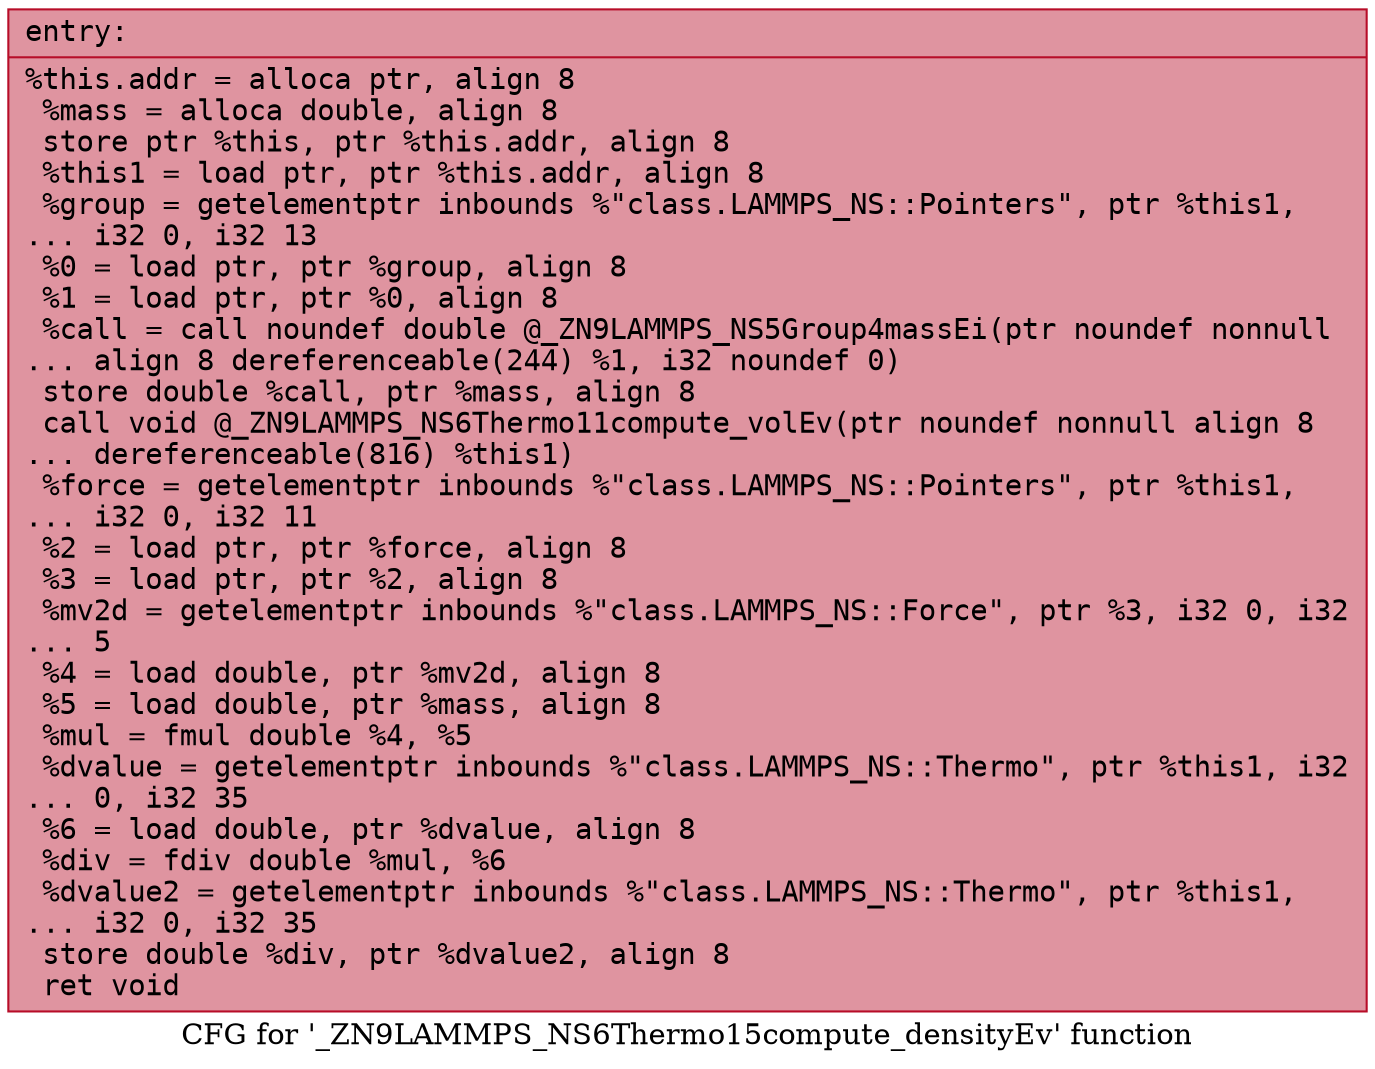 digraph "CFG for '_ZN9LAMMPS_NS6Thermo15compute_densityEv' function" {
	label="CFG for '_ZN9LAMMPS_NS6Thermo15compute_densityEv' function";

	Node0x55bd404f1260 [shape=record,color="#b70d28ff", style=filled, fillcolor="#b70d2870" fontname="Courier",label="{entry:\l|  %this.addr = alloca ptr, align 8\l  %mass = alloca double, align 8\l  store ptr %this, ptr %this.addr, align 8\l  %this1 = load ptr, ptr %this.addr, align 8\l  %group = getelementptr inbounds %\"class.LAMMPS_NS::Pointers\", ptr %this1,\l... i32 0, i32 13\l  %0 = load ptr, ptr %group, align 8\l  %1 = load ptr, ptr %0, align 8\l  %call = call noundef double @_ZN9LAMMPS_NS5Group4massEi(ptr noundef nonnull\l... align 8 dereferenceable(244) %1, i32 noundef 0)\l  store double %call, ptr %mass, align 8\l  call void @_ZN9LAMMPS_NS6Thermo11compute_volEv(ptr noundef nonnull align 8\l... dereferenceable(816) %this1)\l  %force = getelementptr inbounds %\"class.LAMMPS_NS::Pointers\", ptr %this1,\l... i32 0, i32 11\l  %2 = load ptr, ptr %force, align 8\l  %3 = load ptr, ptr %2, align 8\l  %mv2d = getelementptr inbounds %\"class.LAMMPS_NS::Force\", ptr %3, i32 0, i32\l... 5\l  %4 = load double, ptr %mv2d, align 8\l  %5 = load double, ptr %mass, align 8\l  %mul = fmul double %4, %5\l  %dvalue = getelementptr inbounds %\"class.LAMMPS_NS::Thermo\", ptr %this1, i32\l... 0, i32 35\l  %6 = load double, ptr %dvalue, align 8\l  %div = fdiv double %mul, %6\l  %dvalue2 = getelementptr inbounds %\"class.LAMMPS_NS::Thermo\", ptr %this1,\l... i32 0, i32 35\l  store double %div, ptr %dvalue2, align 8\l  ret void\l}"];
}
